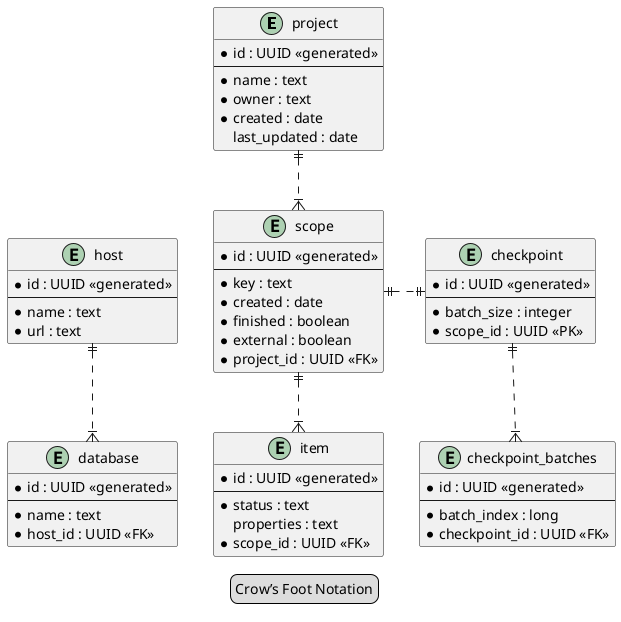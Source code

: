 @startuml
legend Crow’s Foot Notation

entity project {
    * id : UUID <<generated>>
    --
    * name : text
    * owner : text
    * created : date
    last_updated : date
}

entity scope {
    * id : UUID <<generated>>
    --
    * key : text
    * created : date
    * finished : boolean
    * external : boolean
    * project_id : UUID <<FK>>
}

entity item {
    * id : UUID <<generated>>
    --
    * status : text
    properties : text
    * scope_id : UUID <<FK>>
}

entity checkpoint {
    * id : UUID <<generated>>
    --
    * batch_size : integer
    * scope_id : UUID <<PK>>
}

entity checkpoint_batches {
    * id : UUID <<generated>>
    --
    * batch_index : long
    * checkpoint_id : UUID <<FK>>
}

entity host {
    * id : UUID <<generated>>
    --
    * name : text
    * url : text
}

entity database {
    * id : UUID <<generated>>
    --
    * name : text
    * host_id : UUID <<FK>>
}

project ||..|{ scope
scope ||..|{ item

scope ||.|| checkpoint

checkpoint ||..|{ checkpoint_batches

host ||..|{ database

host -[hidden]> scope

@enduml